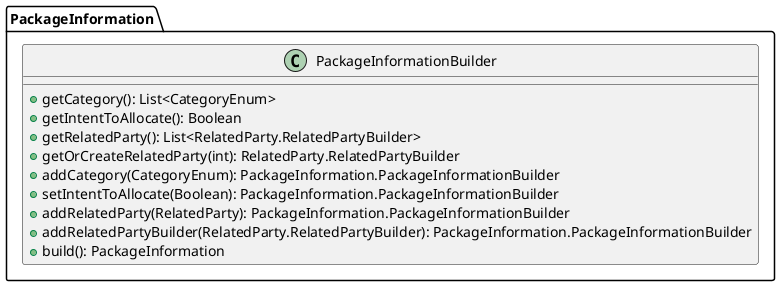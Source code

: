@startuml

    class PackageInformation.PackageInformationBuilder [[PackageInformation.PackageInformationBuilder.html]] {
        +getCategory(): List<CategoryEnum>
        +getIntentToAllocate(): Boolean
        +getRelatedParty(): List<RelatedParty.RelatedPartyBuilder>
        +getOrCreateRelatedParty(int): RelatedParty.RelatedPartyBuilder
        +addCategory(CategoryEnum): PackageInformation.PackageInformationBuilder
        +setIntentToAllocate(Boolean): PackageInformation.PackageInformationBuilder
        +addRelatedParty(RelatedParty): PackageInformation.PackageInformationBuilder
        +addRelatedPartyBuilder(RelatedParty.RelatedPartyBuilder): PackageInformation.PackageInformationBuilder
        +build(): PackageInformation
    }

@enduml
